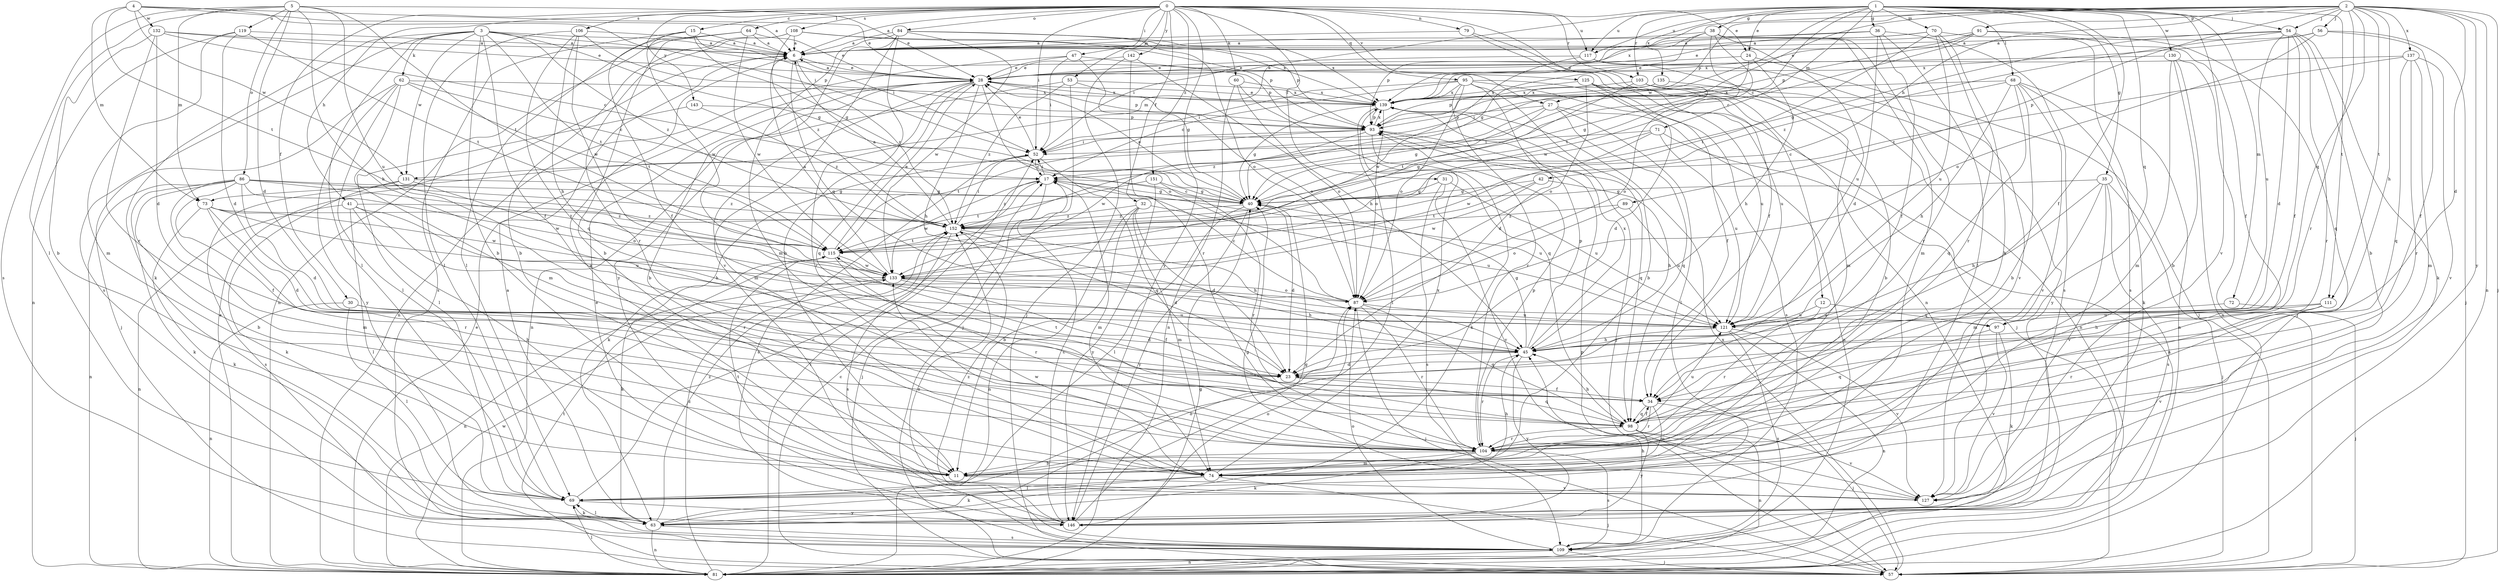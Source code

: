 strict digraph  {
0;
1;
2;
3;
4;
5;
6;
11;
12;
15;
17;
23;
24;
27;
28;
30;
31;
32;
34;
35;
36;
38;
40;
41;
42;
45;
47;
52;
53;
54;
56;
57;
60;
62;
63;
64;
68;
69;
70;
71;
72;
73;
74;
79;
81;
84;
86;
87;
89;
91;
93;
95;
97;
98;
103;
104;
106;
108;
109;
111;
115;
117;
119;
121;
125;
127;
130;
131;
132;
133;
135;
137;
139;
142;
143;
146;
151;
152;
0 -> 6  [label=a];
0 -> 12  [label=c];
0 -> 15  [label=c];
0 -> 24  [label=e];
0 -> 30  [label=f];
0 -> 31  [label=f];
0 -> 32  [label=f];
0 -> 41  [label=h];
0 -> 47  [label=i];
0 -> 52  [label=i];
0 -> 53  [label=j];
0 -> 60  [label=k];
0 -> 64  [label=l];
0 -> 79  [label=n];
0 -> 84  [label=o];
0 -> 95  [label=q];
0 -> 103  [label=r];
0 -> 106  [label=s];
0 -> 108  [label=s];
0 -> 117  [label=u];
0 -> 125  [label=v];
0 -> 142  [label=y];
0 -> 143  [label=y];
0 -> 146  [label=y];
0 -> 151  [label=z];
1 -> 17  [label=c];
1 -> 24  [label=e];
1 -> 34  [label=f];
1 -> 35  [label=g];
1 -> 36  [label=g];
1 -> 38  [label=g];
1 -> 54  [label=j];
1 -> 68  [label=l];
1 -> 70  [label=m];
1 -> 71  [label=m];
1 -> 72  [label=m];
1 -> 73  [label=m];
1 -> 97  [label=q];
1 -> 103  [label=r];
1 -> 111  [label=t];
1 -> 117  [label=u];
1 -> 127  [label=v];
1 -> 130  [label=w];
1 -> 131  [label=w];
1 -> 135  [label=x];
2 -> 23  [label=d];
2 -> 27  [label=e];
2 -> 42  [label=h];
2 -> 45  [label=h];
2 -> 54  [label=j];
2 -> 56  [label=j];
2 -> 57  [label=j];
2 -> 81  [label=n];
2 -> 89  [label=p];
2 -> 91  [label=p];
2 -> 93  [label=p];
2 -> 97  [label=q];
2 -> 104  [label=r];
2 -> 111  [label=t];
2 -> 117  [label=u];
2 -> 137  [label=x];
2 -> 139  [label=x];
2 -> 146  [label=y];
3 -> 6  [label=a];
3 -> 11  [label=b];
3 -> 27  [label=e];
3 -> 34  [label=f];
3 -> 40  [label=g];
3 -> 62  [label=k];
3 -> 63  [label=k];
3 -> 69  [label=l];
3 -> 109  [label=s];
3 -> 115  [label=t];
3 -> 131  [label=w];
3 -> 152  [label=z];
4 -> 6  [label=a];
4 -> 28  [label=e];
4 -> 52  [label=i];
4 -> 73  [label=m];
4 -> 115  [label=t];
4 -> 131  [label=w];
4 -> 132  [label=w];
5 -> 23  [label=d];
5 -> 28  [label=e];
5 -> 45  [label=h];
5 -> 69  [label=l];
5 -> 73  [label=m];
5 -> 86  [label=o];
5 -> 109  [label=s];
5 -> 115  [label=t];
5 -> 119  [label=u];
5 -> 121  [label=u];
6 -> 28  [label=e];
6 -> 97  [label=q];
6 -> 152  [label=z];
11 -> 6  [label=a];
11 -> 127  [label=v];
12 -> 97  [label=q];
12 -> 104  [label=r];
12 -> 121  [label=u];
15 -> 6  [label=a];
15 -> 34  [label=f];
15 -> 40  [label=g];
15 -> 52  [label=i];
15 -> 109  [label=s];
15 -> 133  [label=w];
17 -> 40  [label=g];
17 -> 52  [label=i];
17 -> 57  [label=j];
17 -> 74  [label=m];
17 -> 121  [label=u];
17 -> 133  [label=w];
17 -> 152  [label=z];
23 -> 34  [label=f];
23 -> 98  [label=q];
24 -> 28  [label=e];
24 -> 40  [label=g];
24 -> 45  [label=h];
24 -> 57  [label=j];
27 -> 40  [label=g];
27 -> 69  [label=l];
27 -> 81  [label=n];
27 -> 93  [label=p];
27 -> 98  [label=q];
27 -> 152  [label=z];
28 -> 6  [label=a];
28 -> 11  [label=b];
28 -> 45  [label=h];
28 -> 74  [label=m];
28 -> 87  [label=o];
28 -> 93  [label=p];
28 -> 98  [label=q];
28 -> 104  [label=r];
28 -> 139  [label=x];
30 -> 23  [label=d];
30 -> 69  [label=l];
30 -> 81  [label=n];
30 -> 121  [label=u];
31 -> 40  [label=g];
31 -> 109  [label=s];
31 -> 121  [label=u];
31 -> 127  [label=v];
32 -> 11  [label=b];
32 -> 23  [label=d];
32 -> 74  [label=m];
32 -> 81  [label=n];
32 -> 121  [label=u];
32 -> 152  [label=z];
34 -> 57  [label=j];
34 -> 74  [label=m];
34 -> 98  [label=q];
34 -> 104  [label=r];
34 -> 115  [label=t];
35 -> 40  [label=g];
35 -> 45  [label=h];
35 -> 57  [label=j];
35 -> 74  [label=m];
35 -> 109  [label=s];
35 -> 127  [label=v];
36 -> 6  [label=a];
36 -> 23  [label=d];
36 -> 34  [label=f];
36 -> 52  [label=i];
36 -> 69  [label=l];
36 -> 109  [label=s];
38 -> 6  [label=a];
38 -> 40  [label=g];
38 -> 74  [label=m];
38 -> 93  [label=p];
38 -> 104  [label=r];
38 -> 115  [label=t];
38 -> 121  [label=u];
38 -> 133  [label=w];
40 -> 17  [label=c];
40 -> 23  [label=d];
40 -> 28  [label=e];
40 -> 69  [label=l];
40 -> 146  [label=y];
40 -> 152  [label=z];
41 -> 11  [label=b];
41 -> 45  [label=h];
41 -> 69  [label=l];
41 -> 81  [label=n];
41 -> 104  [label=r];
41 -> 152  [label=z];
42 -> 40  [label=g];
42 -> 45  [label=h];
42 -> 115  [label=t];
42 -> 133  [label=w];
45 -> 23  [label=d];
45 -> 40  [label=g];
45 -> 93  [label=p];
45 -> 104  [label=r];
45 -> 139  [label=x];
45 -> 146  [label=y];
47 -> 28  [label=e];
47 -> 40  [label=g];
47 -> 52  [label=i];
47 -> 81  [label=n];
47 -> 93  [label=p];
52 -> 17  [label=c];
52 -> 28  [label=e];
52 -> 63  [label=k];
52 -> 98  [label=q];
52 -> 109  [label=s];
53 -> 57  [label=j];
53 -> 81  [label=n];
53 -> 87  [label=o];
53 -> 139  [label=x];
53 -> 152  [label=z];
54 -> 6  [label=a];
54 -> 11  [label=b];
54 -> 23  [label=d];
54 -> 34  [label=f];
54 -> 40  [label=g];
54 -> 63  [label=k];
54 -> 104  [label=r];
54 -> 121  [label=u];
54 -> 152  [label=z];
56 -> 6  [label=a];
56 -> 34  [label=f];
56 -> 57  [label=j];
56 -> 87  [label=o];
56 -> 139  [label=x];
57 -> 17  [label=c];
57 -> 93  [label=p];
57 -> 115  [label=t];
57 -> 139  [label=x];
60 -> 81  [label=n];
60 -> 87  [label=o];
60 -> 98  [label=q];
60 -> 139  [label=x];
62 -> 17  [label=c];
62 -> 57  [label=j];
62 -> 69  [label=l];
62 -> 74  [label=m];
62 -> 115  [label=t];
62 -> 139  [label=x];
62 -> 146  [label=y];
63 -> 6  [label=a];
63 -> 69  [label=l];
63 -> 81  [label=n];
63 -> 87  [label=o];
63 -> 109  [label=s];
63 -> 152  [label=z];
64 -> 6  [label=a];
64 -> 11  [label=b];
64 -> 28  [label=e];
64 -> 69  [label=l];
64 -> 81  [label=n];
64 -> 133  [label=w];
68 -> 11  [label=b];
68 -> 45  [label=h];
68 -> 52  [label=i];
68 -> 63  [label=k];
68 -> 81  [label=n];
68 -> 98  [label=q];
68 -> 127  [label=v];
68 -> 139  [label=x];
69 -> 17  [label=c];
69 -> 63  [label=k];
69 -> 146  [label=y];
70 -> 6  [label=a];
70 -> 11  [label=b];
70 -> 28  [label=e];
70 -> 104  [label=r];
70 -> 109  [label=s];
70 -> 115  [label=t];
70 -> 121  [label=u];
71 -> 40  [label=g];
71 -> 52  [label=i];
71 -> 81  [label=n];
71 -> 121  [label=u];
71 -> 133  [label=w];
72 -> 57  [label=j];
72 -> 121  [label=u];
73 -> 23  [label=d];
73 -> 63  [label=k];
73 -> 104  [label=r];
73 -> 121  [label=u];
73 -> 133  [label=w];
73 -> 152  [label=z];
74 -> 45  [label=h];
74 -> 57  [label=j];
74 -> 63  [label=k];
74 -> 69  [label=l];
74 -> 133  [label=w];
74 -> 139  [label=x];
79 -> 6  [label=a];
79 -> 34  [label=f];
79 -> 81  [label=n];
81 -> 6  [label=a];
81 -> 28  [label=e];
81 -> 40  [label=g];
81 -> 52  [label=i];
81 -> 69  [label=l];
81 -> 133  [label=w];
81 -> 152  [label=z];
84 -> 6  [label=a];
84 -> 11  [label=b];
84 -> 74  [label=m];
84 -> 87  [label=o];
84 -> 93  [label=p];
84 -> 127  [label=v];
84 -> 133  [label=w];
84 -> 139  [label=x];
84 -> 146  [label=y];
86 -> 11  [label=b];
86 -> 23  [label=d];
86 -> 34  [label=f];
86 -> 40  [label=g];
86 -> 63  [label=k];
86 -> 74  [label=m];
86 -> 81  [label=n];
86 -> 115  [label=t];
86 -> 133  [label=w];
86 -> 152  [label=z];
87 -> 17  [label=c];
87 -> 57  [label=j];
87 -> 98  [label=q];
87 -> 104  [label=r];
87 -> 121  [label=u];
89 -> 87  [label=o];
89 -> 121  [label=u];
89 -> 152  [label=z];
91 -> 6  [label=a];
91 -> 17  [label=c];
91 -> 34  [label=f];
91 -> 93  [label=p];
91 -> 98  [label=q];
91 -> 139  [label=x];
93 -> 52  [label=i];
93 -> 63  [label=k];
93 -> 98  [label=q];
93 -> 115  [label=t];
93 -> 133  [label=w];
93 -> 139  [label=x];
95 -> 11  [label=b];
95 -> 17  [label=c];
95 -> 23  [label=d];
95 -> 34  [label=f];
95 -> 52  [label=i];
95 -> 87  [label=o];
95 -> 104  [label=r];
95 -> 121  [label=u];
95 -> 139  [label=x];
97 -> 63  [label=k];
97 -> 98  [label=q];
97 -> 127  [label=v];
98 -> 34  [label=f];
98 -> 45  [label=h];
98 -> 81  [label=n];
98 -> 104  [label=r];
98 -> 121  [label=u];
98 -> 127  [label=v];
98 -> 146  [label=y];
103 -> 11  [label=b];
103 -> 81  [label=n];
103 -> 87  [label=o];
103 -> 115  [label=t];
103 -> 139  [label=x];
104 -> 11  [label=b];
104 -> 63  [label=k];
104 -> 74  [label=m];
104 -> 93  [label=p];
104 -> 109  [label=s];
106 -> 6  [label=a];
106 -> 45  [label=h];
106 -> 69  [label=l];
106 -> 93  [label=p];
106 -> 98  [label=q];
106 -> 133  [label=w];
108 -> 6  [label=a];
108 -> 11  [label=b];
108 -> 93  [label=p];
108 -> 104  [label=r];
108 -> 139  [label=x];
108 -> 152  [label=z];
109 -> 45  [label=h];
109 -> 57  [label=j];
109 -> 81  [label=n];
109 -> 87  [label=o];
109 -> 152  [label=z];
111 -> 45  [label=h];
111 -> 104  [label=r];
111 -> 121  [label=u];
111 -> 127  [label=v];
115 -> 28  [label=e];
115 -> 63  [label=k];
115 -> 104  [label=r];
115 -> 133  [label=w];
117 -> 28  [label=e];
117 -> 74  [label=m];
117 -> 127  [label=v];
117 -> 133  [label=w];
119 -> 6  [label=a];
119 -> 23  [label=d];
119 -> 74  [label=m];
119 -> 81  [label=n];
119 -> 115  [label=t];
121 -> 45  [label=h];
121 -> 81  [label=n];
121 -> 109  [label=s];
121 -> 127  [label=v];
125 -> 23  [label=d];
125 -> 57  [label=j];
125 -> 87  [label=o];
125 -> 109  [label=s];
125 -> 121  [label=u];
125 -> 139  [label=x];
127 -> 40  [label=g];
127 -> 115  [label=t];
130 -> 11  [label=b];
130 -> 28  [label=e];
130 -> 57  [label=j];
130 -> 74  [label=m];
130 -> 81  [label=n];
131 -> 40  [label=g];
131 -> 63  [label=k];
131 -> 87  [label=o];
131 -> 109  [label=s];
132 -> 6  [label=a];
132 -> 11  [label=b];
132 -> 17  [label=c];
132 -> 23  [label=d];
132 -> 28  [label=e];
132 -> 104  [label=r];
133 -> 6  [label=a];
133 -> 34  [label=f];
133 -> 45  [label=h];
133 -> 81  [label=n];
133 -> 87  [label=o];
135 -> 93  [label=p];
135 -> 139  [label=x];
135 -> 146  [label=y];
137 -> 28  [label=e];
137 -> 74  [label=m];
137 -> 98  [label=q];
137 -> 104  [label=r];
137 -> 127  [label=v];
137 -> 152  [label=z];
139 -> 28  [label=e];
139 -> 40  [label=g];
139 -> 57  [label=j];
139 -> 69  [label=l];
139 -> 87  [label=o];
139 -> 93  [label=p];
142 -> 28  [label=e];
142 -> 45  [label=h];
142 -> 57  [label=j];
142 -> 104  [label=r];
143 -> 69  [label=l];
143 -> 93  [label=p];
143 -> 152  [label=z];
146 -> 17  [label=c];
146 -> 28  [label=e];
146 -> 40  [label=g];
146 -> 87  [label=o];
146 -> 152  [label=z];
151 -> 40  [label=g];
151 -> 104  [label=r];
151 -> 115  [label=t];
151 -> 146  [label=y];
152 -> 6  [label=a];
152 -> 23  [label=d];
152 -> 45  [label=h];
152 -> 52  [label=i];
152 -> 109  [label=s];
152 -> 115  [label=t];
}
